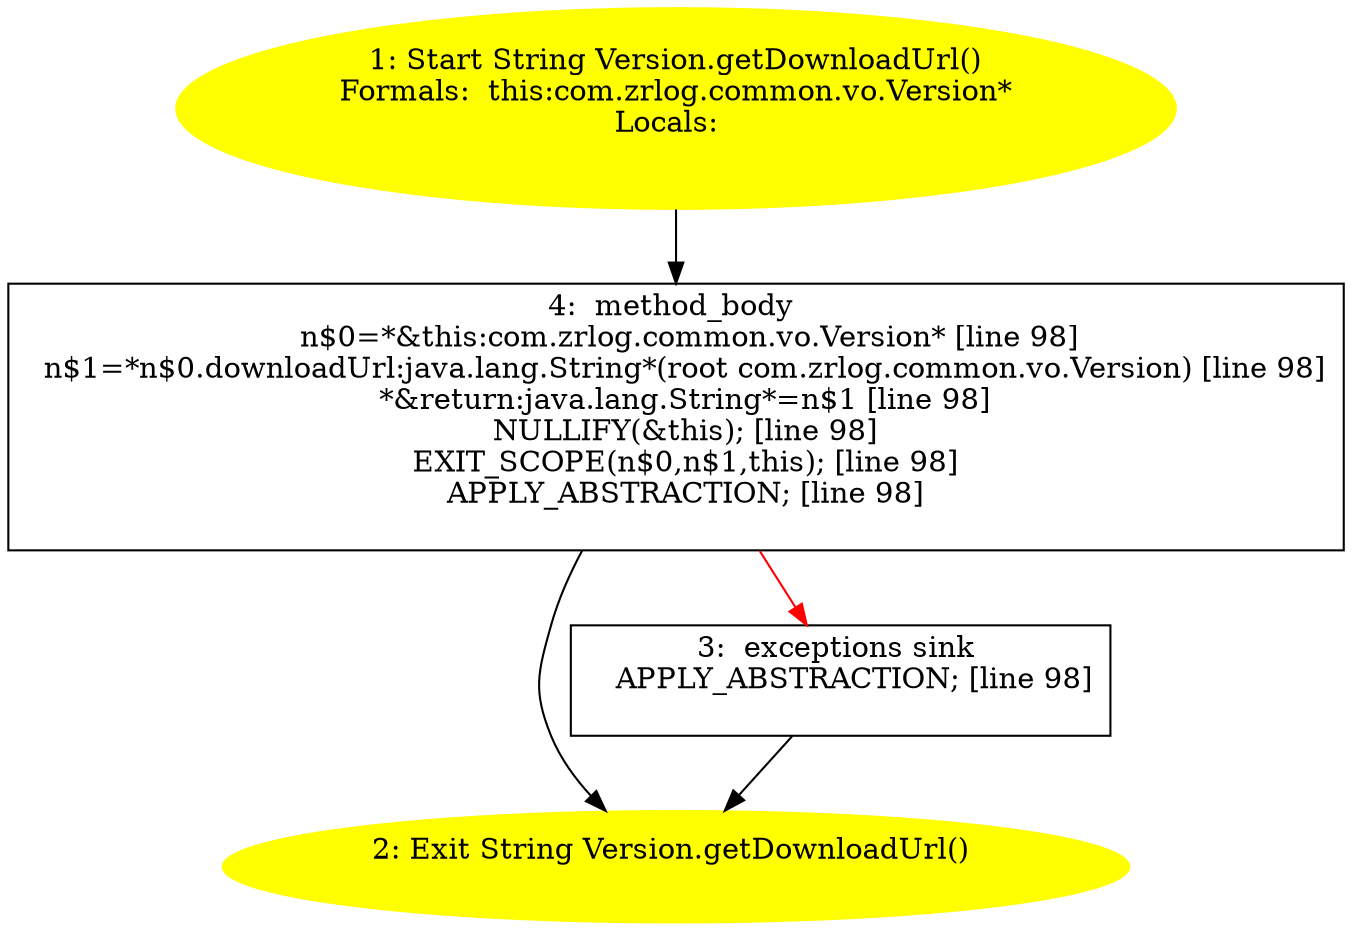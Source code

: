 /* @generated */
digraph cfg {
"com.zrlog.common.vo.Version.getDownloadUrl():java.lang.String.896104a450c5bf3a45debfd89cbdb816_1" [label="1: Start String Version.getDownloadUrl()\nFormals:  this:com.zrlog.common.vo.Version*\nLocals:  \n  " color=yellow style=filled]
	

	 "com.zrlog.common.vo.Version.getDownloadUrl():java.lang.String.896104a450c5bf3a45debfd89cbdb816_1" -> "com.zrlog.common.vo.Version.getDownloadUrl():java.lang.String.896104a450c5bf3a45debfd89cbdb816_4" ;
"com.zrlog.common.vo.Version.getDownloadUrl():java.lang.String.896104a450c5bf3a45debfd89cbdb816_2" [label="2: Exit String Version.getDownloadUrl() \n  " color=yellow style=filled]
	

"com.zrlog.common.vo.Version.getDownloadUrl():java.lang.String.896104a450c5bf3a45debfd89cbdb816_3" [label="3:  exceptions sink \n   APPLY_ABSTRACTION; [line 98]\n " shape="box"]
	

	 "com.zrlog.common.vo.Version.getDownloadUrl():java.lang.String.896104a450c5bf3a45debfd89cbdb816_3" -> "com.zrlog.common.vo.Version.getDownloadUrl():java.lang.String.896104a450c5bf3a45debfd89cbdb816_2" ;
"com.zrlog.common.vo.Version.getDownloadUrl():java.lang.String.896104a450c5bf3a45debfd89cbdb816_4" [label="4:  method_body \n   n$0=*&this:com.zrlog.common.vo.Version* [line 98]\n  n$1=*n$0.downloadUrl:java.lang.String*(root com.zrlog.common.vo.Version) [line 98]\n  *&return:java.lang.String*=n$1 [line 98]\n  NULLIFY(&this); [line 98]\n  EXIT_SCOPE(n$0,n$1,this); [line 98]\n  APPLY_ABSTRACTION; [line 98]\n " shape="box"]
	

	 "com.zrlog.common.vo.Version.getDownloadUrl():java.lang.String.896104a450c5bf3a45debfd89cbdb816_4" -> "com.zrlog.common.vo.Version.getDownloadUrl():java.lang.String.896104a450c5bf3a45debfd89cbdb816_2" ;
	 "com.zrlog.common.vo.Version.getDownloadUrl():java.lang.String.896104a450c5bf3a45debfd89cbdb816_4" -> "com.zrlog.common.vo.Version.getDownloadUrl():java.lang.String.896104a450c5bf3a45debfd89cbdb816_3" [color="red" ];
}
